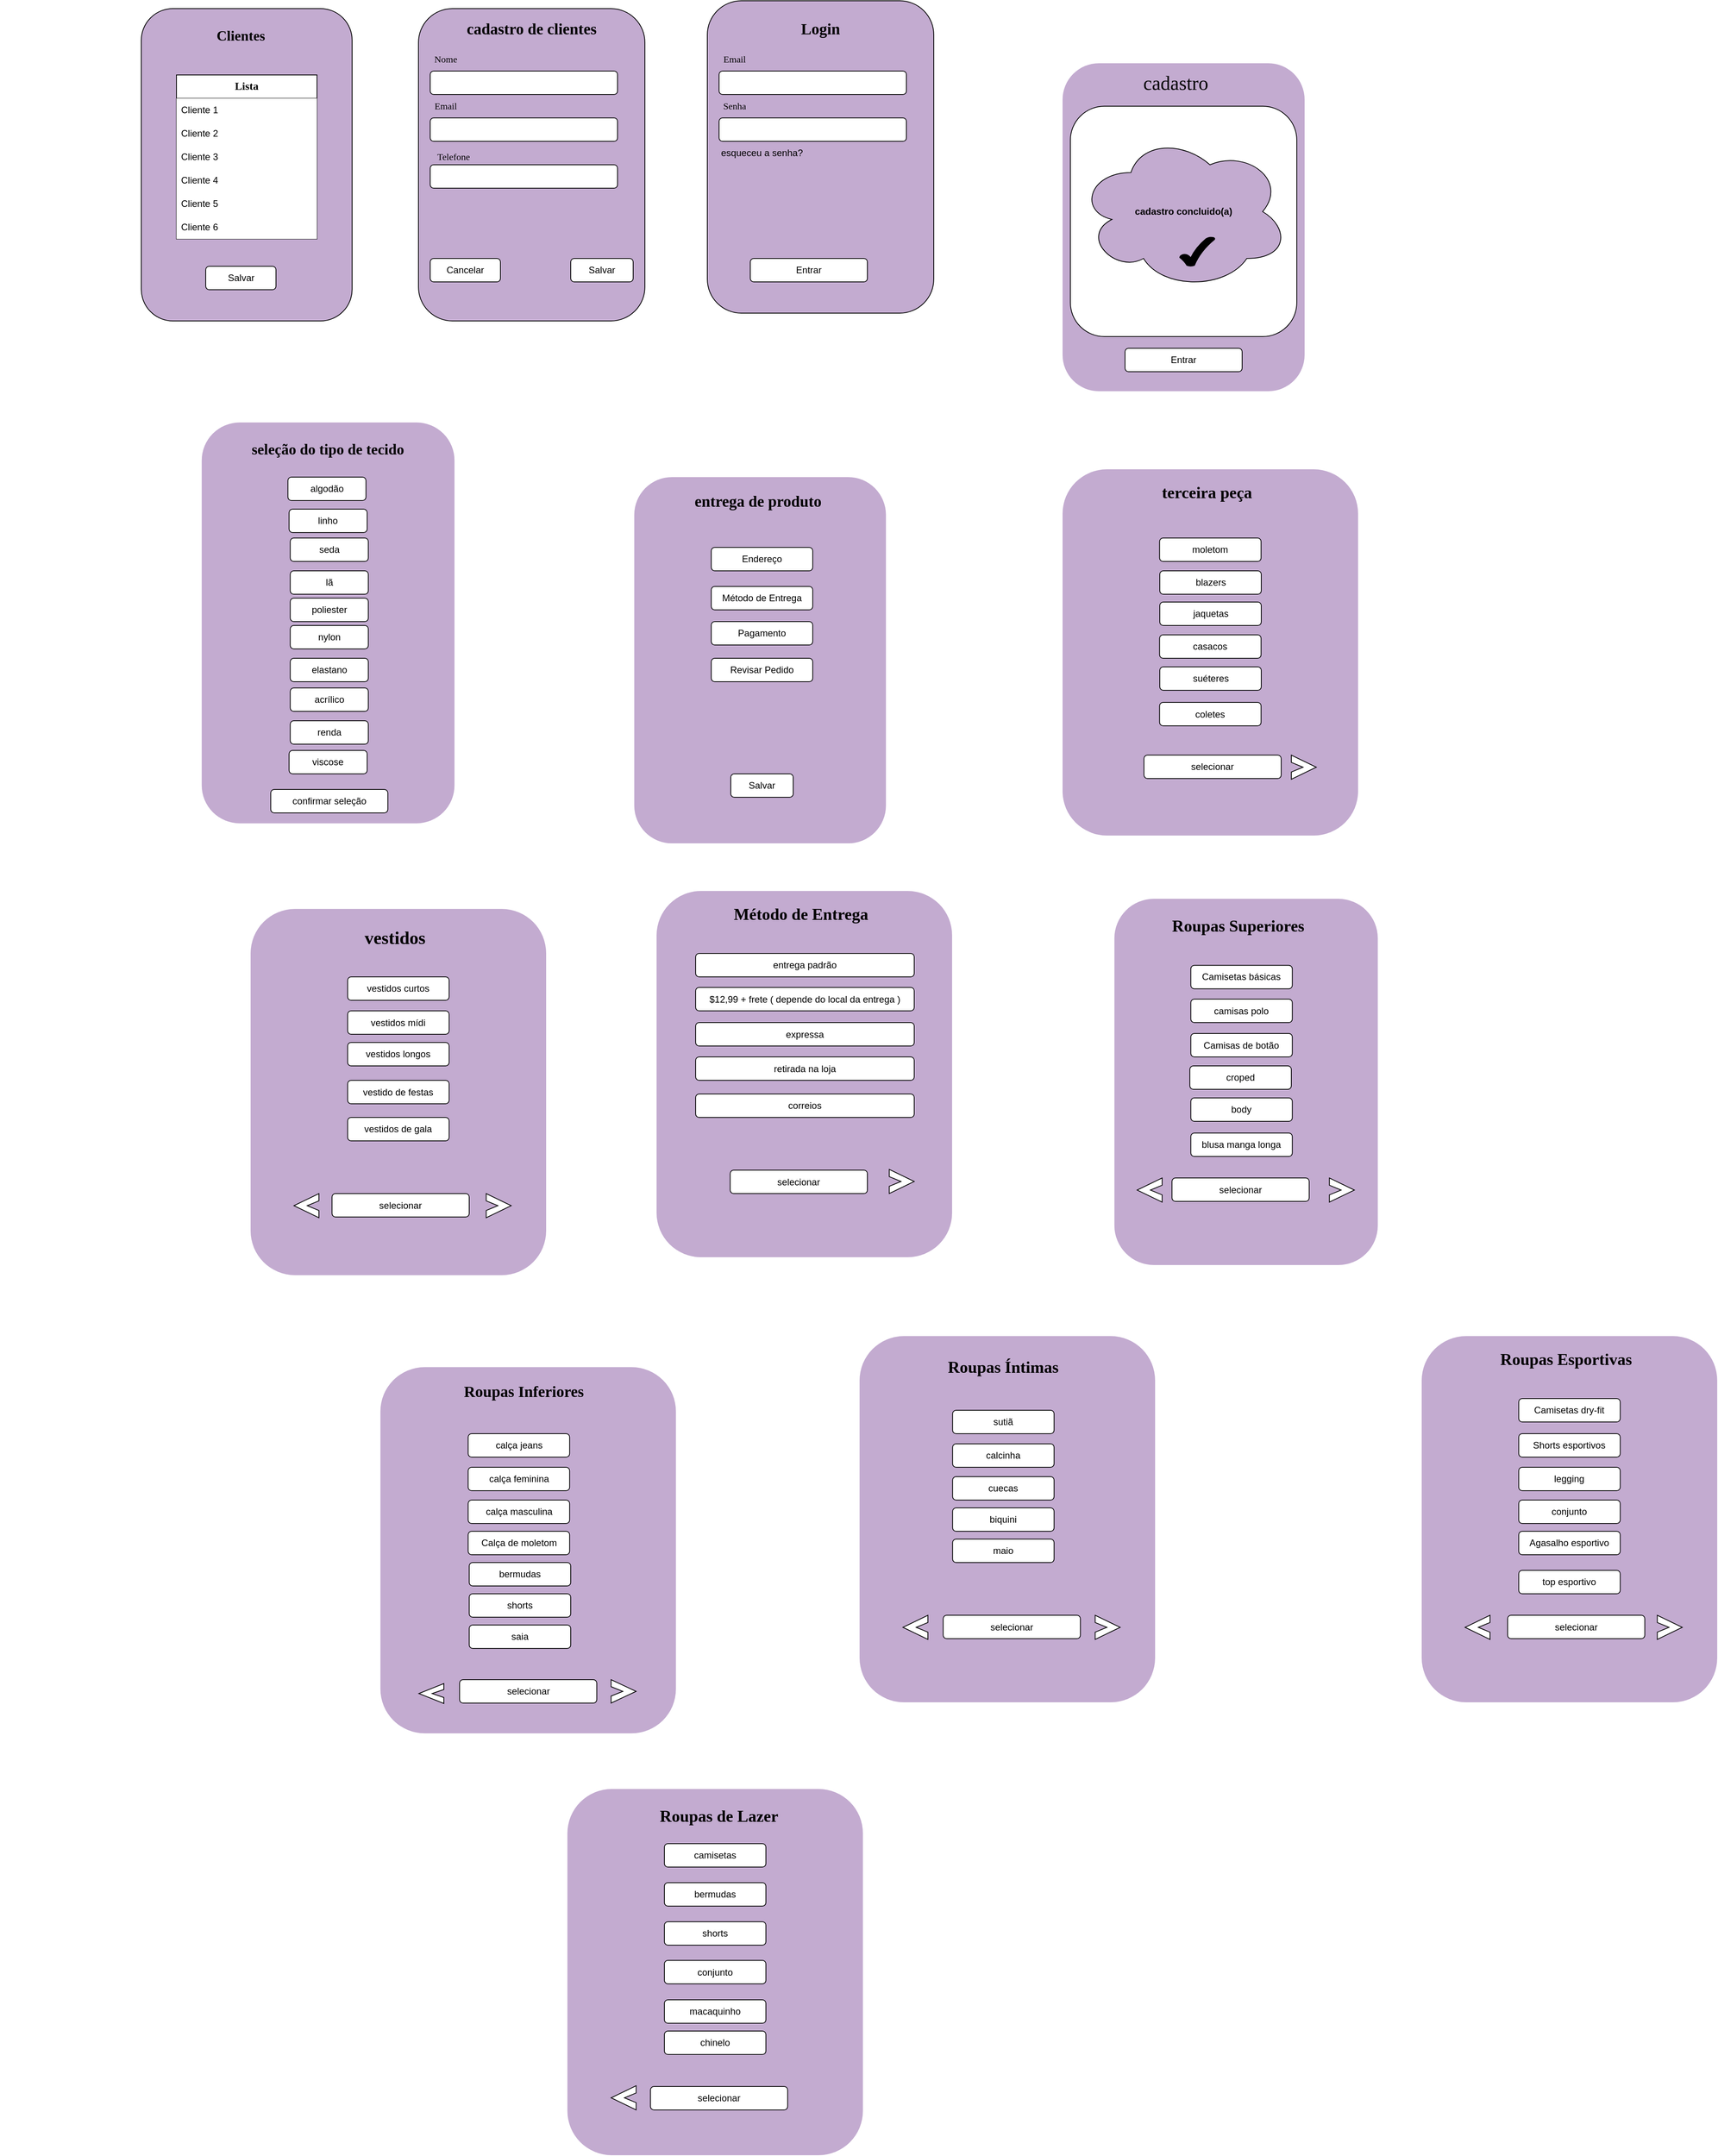 <mxfile version="24.7.6" pages="3">
  <diagram name="Página-1" id="2lEotLva6-2F8DCIG3a4">
    <mxGraphModel dx="2261" dy="772" grid="1" gridSize="10" guides="1" tooltips="1" connect="1" arrows="1" fold="1" page="1" pageScale="1" pageWidth="827" pageHeight="1169" math="0" shadow="0">
      <root>
        <mxCell id="0" />
        <mxCell id="1" parent="0" />
        <mxCell id="_UxoQGZE6eSeHuv3xSCY-1" value="" style="rounded=1;whiteSpace=wrap;html=1;fillColor=#C3ABD0;gradientColor=none;" parent="1" vertex="1">
          <mxGeometry x="-125" y="440" width="290" height="400" as="geometry" />
        </mxCell>
        <mxCell id="_UxoQGZE6eSeHuv3xSCY-2" value="" style="rounded=1;whiteSpace=wrap;html=1;" parent="1" vertex="1">
          <mxGeometry x="-110" y="520" width="240" height="30" as="geometry" />
        </mxCell>
        <mxCell id="_UxoQGZE6eSeHuv3xSCY-3" value="&lt;font face=&quot;Times New Roman&quot; size=&quot;1&quot; style=&quot;&quot;&gt;&lt;b style=&quot;font-size: 20px;&quot;&gt;cadastro de clientes&lt;/b&gt;&lt;/font&gt;" style="text;html=1;align=center;verticalAlign=middle;whiteSpace=wrap;rounded=0;fillColor=none;strokeWidth=0;" parent="1" vertex="1">
          <mxGeometry x="-90" y="450" width="220" height="30" as="geometry" />
        </mxCell>
        <mxCell id="_UxoQGZE6eSeHuv3xSCY-4" value="&lt;font face=&quot;Times New Roman&quot;&gt;Nome&lt;/font&gt;" style="text;html=1;align=center;verticalAlign=middle;whiteSpace=wrap;rounded=0;" parent="1" vertex="1">
          <mxGeometry x="-120" y="490" width="60" height="30" as="geometry" />
        </mxCell>
        <mxCell id="_UxoQGZE6eSeHuv3xSCY-5" value="" style="rounded=1;whiteSpace=wrap;html=1;" parent="1" vertex="1">
          <mxGeometry x="-110" y="580" width="240" height="30" as="geometry" />
        </mxCell>
        <mxCell id="_UxoQGZE6eSeHuv3xSCY-6" value="&lt;font face=&quot;Times New Roman&quot;&gt;Email&lt;/font&gt;" style="text;html=1;align=center;verticalAlign=middle;whiteSpace=wrap;rounded=0;" parent="1" vertex="1">
          <mxGeometry x="-120" y="550" width="60" height="30" as="geometry" />
        </mxCell>
        <mxCell id="_UxoQGZE6eSeHuv3xSCY-7" value="" style="rounded=1;whiteSpace=wrap;html=1;" parent="1" vertex="1">
          <mxGeometry x="-110" y="640" width="240" height="30" as="geometry" />
        </mxCell>
        <mxCell id="_UxoQGZE6eSeHuv3xSCY-8" value="&lt;font face=&quot;Times New Roman&quot;&gt;Telefone&lt;/font&gt;" style="text;html=1;align=center;verticalAlign=middle;whiteSpace=wrap;rounded=0;" parent="1" vertex="1">
          <mxGeometry x="-110" y="615" width="60" height="30" as="geometry" />
        </mxCell>
        <mxCell id="_UxoQGZE6eSeHuv3xSCY-10" value="Salvar" style="rounded=1;whiteSpace=wrap;html=1;" parent="1" vertex="1">
          <mxGeometry x="70" y="760" width="80" height="30" as="geometry" />
        </mxCell>
        <mxCell id="_UxoQGZE6eSeHuv3xSCY-11" value="Cancelar" style="rounded=1;whiteSpace=wrap;html=1;" parent="1" vertex="1">
          <mxGeometry x="-110" y="760" width="90" height="30" as="geometry" />
        </mxCell>
        <mxCell id="_UxoQGZE6eSeHuv3xSCY-15" value="" style="rounded=1;whiteSpace=wrap;html=1;fillColor=#C3ABD0;" parent="1" vertex="1">
          <mxGeometry x="245" y="430" width="290" height="400" as="geometry" />
        </mxCell>
        <mxCell id="_UxoQGZE6eSeHuv3xSCY-16" value="&lt;span style=&quot;font-size: 15px;&quot;&gt;&lt;b style=&quot;font-size: 20px;&quot;&gt;&lt;font face=&quot;Times New Roman&quot;&gt;Login&lt;/font&gt;&lt;/b&gt;&lt;/span&gt;" style="text;html=1;align=center;verticalAlign=middle;whiteSpace=wrap;rounded=0;" parent="1" vertex="1">
          <mxGeometry x="270" y="450" width="240" height="30" as="geometry" />
        </mxCell>
        <mxCell id="_UxoQGZE6eSeHuv3xSCY-17" value="" style="rounded=1;whiteSpace=wrap;html=1;" parent="1" vertex="1">
          <mxGeometry x="260" y="520" width="240" height="30" as="geometry" />
        </mxCell>
        <mxCell id="_UxoQGZE6eSeHuv3xSCY-18" value="&lt;font face=&quot;Times New Roman&quot;&gt;Email&lt;/font&gt;" style="text;html=1;align=center;verticalAlign=middle;whiteSpace=wrap;rounded=0;" parent="1" vertex="1">
          <mxGeometry x="250" y="490" width="60" height="30" as="geometry" />
        </mxCell>
        <mxCell id="_UxoQGZE6eSeHuv3xSCY-19" value="" style="rounded=1;whiteSpace=wrap;html=1;" parent="1" vertex="1">
          <mxGeometry x="260" y="580" width="240" height="30" as="geometry" />
        </mxCell>
        <mxCell id="_UxoQGZE6eSeHuv3xSCY-20" value="&lt;font face=&quot;Times New Roman&quot;&gt;Senha&lt;/font&gt;" style="text;html=1;align=center;verticalAlign=middle;whiteSpace=wrap;rounded=0;" parent="1" vertex="1">
          <mxGeometry x="250" y="550" width="60" height="30" as="geometry" />
        </mxCell>
        <mxCell id="_UxoQGZE6eSeHuv3xSCY-21" value="Entrar" style="rounded=1;whiteSpace=wrap;html=1;" parent="1" vertex="1">
          <mxGeometry x="300" y="760" width="150" height="30" as="geometry" />
        </mxCell>
        <mxCell id="_UxoQGZE6eSeHuv3xSCY-22" value="esqueceu a senha?" style="text;html=1;align=center;verticalAlign=middle;whiteSpace=wrap;rounded=0;" parent="1" vertex="1">
          <mxGeometry x="260" y="610" width="110" height="30" as="geometry" />
        </mxCell>
        <mxCell id="ugDWyUzmzjep1EJYBJ_S-4" value="" style="rounded=1;whiteSpace=wrap;html=1;fillColor=#C3ABD0;" parent="1" vertex="1">
          <mxGeometry x="-480" y="440" width="270" height="400" as="geometry" />
        </mxCell>
        <mxCell id="ugDWyUzmzjep1EJYBJ_S-5" value="&lt;font face=&quot;Times New Roman&quot; style=&quot;font-size: 18px;&quot;&gt;&lt;b&gt;Clientes&lt;/b&gt;&lt;/font&gt;" style="text;html=1;align=center;verticalAlign=middle;whiteSpace=wrap;rounded=0;" parent="1" vertex="1">
          <mxGeometry x="-420" y="460" width="135" height="30" as="geometry" />
        </mxCell>
        <mxCell id="ugDWyUzmzjep1EJYBJ_S-61" value="" style="shape=tableRow;horizontal=0;startSize=0;swimlaneHead=0;swimlaneBody=0;top=0;left=0;bottom=0;right=0;collapsible=0;dropTarget=0;fillColor=none;points=[[0,0.5],[1,0.5]];portConstraint=eastwest;fontSize=16;strokeColor=inherit;" parent="1" vertex="1">
          <mxGeometry x="-660" y="490" width="180" height="80" as="geometry" />
        </mxCell>
        <mxCell id="ugDWyUzmzjep1EJYBJ_S-63" value="" style="shape=partialRectangle;html=1;whiteSpace=wrap;connectable=0;fillColor=none;top=0;left=0;bottom=0;right=0;overflow=hidden;fontSize=12;strokeColor=inherit;" parent="ugDWyUzmzjep1EJYBJ_S-61" vertex="1">
          <mxGeometry x="60" width="60" height="80" as="geometry">
            <mxRectangle width="60" height="80" as="alternateBounds" />
          </mxGeometry>
        </mxCell>
        <mxCell id="ugDWyUzmzjep1EJYBJ_S-64" value="" style="shape=partialRectangle;html=1;whiteSpace=wrap;connectable=0;fillColor=none;top=0;left=0;bottom=0;right=0;overflow=hidden;fontSize=12;strokeColor=inherit;" parent="ugDWyUzmzjep1EJYBJ_S-61" vertex="1">
          <mxGeometry x="110" y="15" width="60" height="80" as="geometry">
            <mxRectangle width="60" height="80" as="alternateBounds" />
          </mxGeometry>
        </mxCell>
        <mxCell id="ugDWyUzmzjep1EJYBJ_S-65" value="&lt;font face=&quot;Times New Roman&quot; style=&quot;font-size: 14px;&quot;&gt;&lt;b&gt;Lista&lt;/b&gt;&lt;/font&gt;" style="swimlane;fontStyle=0;childLayout=stackLayout;horizontal=1;startSize=30;horizontalStack=0;resizeParent=1;resizeParentMax=0;resizeLast=0;collapsible=1;marginBottom=0;whiteSpace=wrap;html=1;" parent="1" vertex="1">
          <mxGeometry x="-435" y="525" width="180" height="210" as="geometry" />
        </mxCell>
        <mxCell id="ugDWyUzmzjep1EJYBJ_S-66" value="Cliente 1" style="text;strokeColor=none;fillColor=default;align=left;verticalAlign=middle;spacingLeft=4;spacingRight=4;overflow=hidden;points=[[0,0.5],[1,0.5]];portConstraint=eastwest;rotatable=0;whiteSpace=wrap;html=1;" parent="ugDWyUzmzjep1EJYBJ_S-65" vertex="1">
          <mxGeometry y="30" width="180" height="30" as="geometry" />
        </mxCell>
        <mxCell id="ugDWyUzmzjep1EJYBJ_S-67" value="Cliente 2" style="text;strokeColor=none;fillColor=default;align=left;verticalAlign=middle;spacingLeft=4;spacingRight=4;overflow=hidden;points=[[0,0.5],[1,0.5]];portConstraint=eastwest;rotatable=0;whiteSpace=wrap;html=1;" parent="ugDWyUzmzjep1EJYBJ_S-65" vertex="1">
          <mxGeometry y="60" width="180" height="30" as="geometry" />
        </mxCell>
        <mxCell id="ugDWyUzmzjep1EJYBJ_S-69" value="Cliente 3" style="text;strokeColor=none;fillColor=default;align=left;verticalAlign=middle;spacingLeft=4;spacingRight=4;overflow=hidden;points=[[0,0.5],[1,0.5]];portConstraint=eastwest;rotatable=0;whiteSpace=wrap;html=1;" parent="ugDWyUzmzjep1EJYBJ_S-65" vertex="1">
          <mxGeometry y="90" width="180" height="30" as="geometry" />
        </mxCell>
        <mxCell id="ugDWyUzmzjep1EJYBJ_S-71" value="Cliente 4" style="text;strokeColor=none;fillColor=default;align=left;verticalAlign=middle;spacingLeft=4;spacingRight=4;overflow=hidden;points=[[0,0.5],[1,0.5]];portConstraint=eastwest;rotatable=0;whiteSpace=wrap;html=1;" parent="ugDWyUzmzjep1EJYBJ_S-65" vertex="1">
          <mxGeometry y="120" width="180" height="30" as="geometry" />
        </mxCell>
        <mxCell id="ugDWyUzmzjep1EJYBJ_S-72" value="Cliente 5" style="text;strokeColor=none;fillColor=default;align=left;verticalAlign=middle;spacingLeft=4;spacingRight=4;overflow=hidden;points=[[0,0.5],[1,0.5]];portConstraint=eastwest;rotatable=0;whiteSpace=wrap;html=1;" parent="ugDWyUzmzjep1EJYBJ_S-65" vertex="1">
          <mxGeometry y="150" width="180" height="30" as="geometry" />
        </mxCell>
        <mxCell id="ugDWyUzmzjep1EJYBJ_S-73" value="Cliente 6" style="text;strokeColor=none;fillColor=default;align=left;verticalAlign=middle;spacingLeft=4;spacingRight=4;overflow=hidden;points=[[0,0.5],[1,0.5]];portConstraint=eastwest;rotatable=0;whiteSpace=wrap;html=1;" parent="ugDWyUzmzjep1EJYBJ_S-65" vertex="1">
          <mxGeometry y="180" width="180" height="30" as="geometry" />
        </mxCell>
        <mxCell id="ugDWyUzmzjep1EJYBJ_S-75" value="Salvar" style="rounded=1;whiteSpace=wrap;html=1;" parent="1" vertex="1">
          <mxGeometry x="-397.5" y="770" width="90" height="30" as="geometry" />
        </mxCell>
        <mxCell id="-t6I1aWZfqeulJRjrkQ4-1" value="" style="rounded=1;whiteSpace=wrap;html=1;rotation=90;fillColor=#C3ABD0;strokeWidth=5;strokeColor=none;" parent="1" vertex="1">
          <mxGeometry x="645" y="565" width="420" height="310" as="geometry" />
        </mxCell>
        <mxCell id="-t6I1aWZfqeulJRjrkQ4-4" value="" style="rounded=1;whiteSpace=wrap;html=1;" parent="1" vertex="1">
          <mxGeometry x="710" y="565" width="290" height="295" as="geometry" />
        </mxCell>
        <mxCell id="-t6I1aWZfqeulJRjrkQ4-8" value="&lt;b&gt;cadastro concluido(a)&lt;/b&gt;" style="ellipse;shape=cloud;whiteSpace=wrap;html=1;fillColor=#C3ABD0;" parent="1" vertex="1">
          <mxGeometry x="720" y="600" width="270" height="200" as="geometry" />
        </mxCell>
        <mxCell id="-t6I1aWZfqeulJRjrkQ4-10" value="" style="verticalLabelPosition=bottom;verticalAlign=top;html=1;shape=mxgraph.basic.tick;fillColor=#000000;" parent="1" vertex="1">
          <mxGeometry x="850" y="732.5" width="45" height="37.5" as="geometry" />
        </mxCell>
        <mxCell id="-t6I1aWZfqeulJRjrkQ4-11" value="&lt;font style=&quot;font-size: 25px;&quot; face=&quot;Times New Roman&quot;&gt;cadastro&lt;/font&gt;" style="text;html=1;align=center;verticalAlign=middle;whiteSpace=wrap;rounded=0;" parent="1" vertex="1">
          <mxGeometry x="760" y="520" width="170" height="30" as="geometry" />
        </mxCell>
        <mxCell id="-t6I1aWZfqeulJRjrkQ4-13" value="Entrar" style="rounded=1;whiteSpace=wrap;html=1;" parent="1" vertex="1">
          <mxGeometry x="780" y="875" width="150" height="30" as="geometry" />
        </mxCell>
        <mxCell id="Xg9ieeZsACs2xxLz5E4M-1" value="" style="rounded=1;whiteSpace=wrap;html=1;rotation=90;fillColor=#C3ABD0;strokeWidth=4;strokeColor=none;" vertex="1" parent="1">
          <mxGeometry x="-497.42" y="1064.81" width="513.36" height="323.75" as="geometry" />
        </mxCell>
        <mxCell id="Xg9ieeZsACs2xxLz5E4M-17" value="&lt;font size=&quot;1&quot; face=&quot;Times New Roman&quot;&gt;&lt;b style=&quot;font-size: 19px;&quot;&gt;seleção do tipo de tecido&lt;/b&gt;&lt;/font&gt;" style="text;html=1;align=center;verticalAlign=middle;whiteSpace=wrap;rounded=0;" vertex="1" parent="1">
          <mxGeometry x="-350.74" y="990" width="220" height="30" as="geometry" />
        </mxCell>
        <mxCell id="Xg9ieeZsACs2xxLz5E4M-19" value="algodão" style="rounded=1;whiteSpace=wrap;html=1;" vertex="1" parent="1">
          <mxGeometry x="-292.24" y="1040" width="100" height="30" as="geometry" />
        </mxCell>
        <mxCell id="Xg9ieeZsACs2xxLz5E4M-20" value="linho" style="rounded=1;whiteSpace=wrap;html=1;" vertex="1" parent="1">
          <mxGeometry x="-290.74" y="1081" width="100" height="30" as="geometry" />
        </mxCell>
        <mxCell id="Xg9ieeZsACs2xxLz5E4M-21" value="seda" style="rounded=1;whiteSpace=wrap;html=1;" vertex="1" parent="1">
          <mxGeometry x="-289.24" y="1118" width="100" height="30" as="geometry" />
        </mxCell>
        <mxCell id="Xg9ieeZsACs2xxLz5E4M-22" value="lã" style="rounded=1;whiteSpace=wrap;html=1;" vertex="1" parent="1">
          <mxGeometry x="-289.24" y="1160" width="100" height="30" as="geometry" />
        </mxCell>
        <mxCell id="Xg9ieeZsACs2xxLz5E4M-23" value="poliester" style="rounded=1;whiteSpace=wrap;html=1;" vertex="1" parent="1">
          <mxGeometry x="-289.24" y="1195" width="100" height="30" as="geometry" />
        </mxCell>
        <mxCell id="Xg9ieeZsACs2xxLz5E4M-24" value="nylon" style="rounded=1;whiteSpace=wrap;html=1;" vertex="1" parent="1">
          <mxGeometry x="-289.24" y="1230" width="100" height="30" as="geometry" />
        </mxCell>
        <mxCell id="Xg9ieeZsACs2xxLz5E4M-25" value="elastano" style="rounded=1;whiteSpace=wrap;html=1;" vertex="1" parent="1">
          <mxGeometry x="-289.24" y="1272" width="100" height="30" as="geometry" />
        </mxCell>
        <mxCell id="Xg9ieeZsACs2xxLz5E4M-26" value="acrílico" style="rounded=1;whiteSpace=wrap;html=1;" vertex="1" parent="1">
          <mxGeometry x="-289.24" y="1310" width="100" height="30" as="geometry" />
        </mxCell>
        <mxCell id="Xg9ieeZsACs2xxLz5E4M-27" value="renda" style="rounded=1;whiteSpace=wrap;html=1;" vertex="1" parent="1">
          <mxGeometry x="-289.24" y="1352" width="100" height="30" as="geometry" />
        </mxCell>
        <mxCell id="Xg9ieeZsACs2xxLz5E4M-28" value="viscose" style="rounded=1;whiteSpace=wrap;html=1;" vertex="1" parent="1">
          <mxGeometry x="-290.74" y="1390" width="100" height="30" as="geometry" />
        </mxCell>
        <mxCell id="Xg9ieeZsACs2xxLz5E4M-30" value="confirmar seleção" style="rounded=1;whiteSpace=wrap;html=1;" vertex="1" parent="1">
          <mxGeometry x="-314.24" y="1440" width="150" height="30" as="geometry" />
        </mxCell>
        <mxCell id="Xg9ieeZsACs2xxLz5E4M-31" value="" style="rounded=1;whiteSpace=wrap;html=1;rotation=90;fillColor=#C3ABD0;strokeWidth=4;strokeColor=none;" vertex="1" parent="1">
          <mxGeometry x="78.07" y="1113.32" width="469" height="322.37" as="geometry" />
        </mxCell>
        <mxCell id="Xg9ieeZsACs2xxLz5E4M-40" value="&lt;font size=&quot;1&quot; face=&quot;Times New Roman&quot;&gt;&lt;b style=&quot;font-size: 20px;&quot;&gt;entrega de produto&lt;/b&gt;&lt;/font&gt;" style="text;html=1;align=center;verticalAlign=middle;whiteSpace=wrap;rounded=0;" vertex="1" parent="1">
          <mxGeometry x="180" y="1055" width="260" height="30" as="geometry" />
        </mxCell>
        <mxCell id="Xg9ieeZsACs2xxLz5E4M-41" value="Endereço" style="rounded=1;whiteSpace=wrap;html=1;" vertex="1" parent="1">
          <mxGeometry x="250" y="1130" width="130" height="30" as="geometry" />
        </mxCell>
        <mxCell id="Xg9ieeZsACs2xxLz5E4M-42" value="Método de Entrega" style="rounded=1;whiteSpace=wrap;html=1;" vertex="1" parent="1">
          <mxGeometry x="250" y="1180" width="130" height="30" as="geometry" />
        </mxCell>
        <mxCell id="Xg9ieeZsACs2xxLz5E4M-43" value="Pagamento" style="rounded=1;whiteSpace=wrap;html=1;" vertex="1" parent="1">
          <mxGeometry x="250" y="1225" width="130" height="30" as="geometry" />
        </mxCell>
        <mxCell id="Xg9ieeZsACs2xxLz5E4M-44" value="Revisar Pedido" style="rounded=1;whiteSpace=wrap;html=1;" vertex="1" parent="1">
          <mxGeometry x="250" y="1272" width="130" height="30" as="geometry" />
        </mxCell>
        <mxCell id="Xg9ieeZsACs2xxLz5E4M-45" value="Salvar" style="rounded=1;whiteSpace=wrap;html=1;" vertex="1" parent="1">
          <mxGeometry x="275" y="1420" width="80" height="30" as="geometry" />
        </mxCell>
        <mxCell id="Xg9ieeZsACs2xxLz5E4M-46" value="" style="rounded=1;whiteSpace=wrap;html=1;rotation=90;fillColor=#C3ABD0;strokeWidth=4;strokeColor=none;" vertex="1" parent="1">
          <mxGeometry x="654.75" y="1075.25" width="469" height="378.5" as="geometry" />
        </mxCell>
        <mxCell id="Xg9ieeZsACs2xxLz5E4M-57" value="" style="html=1;shadow=0;dashed=0;align=center;verticalAlign=middle;shape=mxgraph.arrows2.arrow;dy=0.6;dx=40;notch=15;" vertex="1" parent="1">
          <mxGeometry x="993" y="1396" width="32" height="31" as="geometry" />
        </mxCell>
        <mxCell id="Xg9ieeZsACs2xxLz5E4M-58" value="&lt;font size=&quot;1&quot; style=&quot;&quot; face=&quot;Times New Roman&quot;&gt;&lt;b style=&quot;font-size: 21px;&quot;&gt;terceira peça&lt;/b&gt;&lt;/font&gt;" style="text;html=1;align=center;verticalAlign=middle;whiteSpace=wrap;rounded=0;" vertex="1" parent="1">
          <mxGeometry x="780" y="1045" width="210" height="30" as="geometry" />
        </mxCell>
        <mxCell id="Xg9ieeZsACs2xxLz5E4M-59" value="moletom" style="rounded=1;whiteSpace=wrap;html=1;" vertex="1" parent="1">
          <mxGeometry x="824.25" y="1118" width="130" height="30" as="geometry" />
        </mxCell>
        <mxCell id="Xg9ieeZsACs2xxLz5E4M-60" value="blazers" style="rounded=1;whiteSpace=wrap;html=1;" vertex="1" parent="1">
          <mxGeometry x="824.5" y="1160" width="130" height="30" as="geometry" />
        </mxCell>
        <mxCell id="Xg9ieeZsACs2xxLz5E4M-61" value="jaquetas" style="rounded=1;whiteSpace=wrap;html=1;" vertex="1" parent="1">
          <mxGeometry x="824.5" y="1200" width="130" height="30" as="geometry" />
        </mxCell>
        <mxCell id="Xg9ieeZsACs2xxLz5E4M-62" value="casacos" style="rounded=1;whiteSpace=wrap;html=1;" vertex="1" parent="1">
          <mxGeometry x="824.25" y="1242" width="130" height="30" as="geometry" />
        </mxCell>
        <mxCell id="Xg9ieeZsACs2xxLz5E4M-63" value="suéteres" style="rounded=1;whiteSpace=wrap;html=1;" vertex="1" parent="1">
          <mxGeometry x="824.5" y="1283" width="130" height="30" as="geometry" />
        </mxCell>
        <mxCell id="Xg9ieeZsACs2xxLz5E4M-65" value="coletes" style="rounded=1;whiteSpace=wrap;html=1;" vertex="1" parent="1">
          <mxGeometry x="824.25" y="1328.5" width="130" height="30" as="geometry" />
        </mxCell>
        <mxCell id="Xg9ieeZsACs2xxLz5E4M-66" value="selecionar" style="rounded=1;whiteSpace=wrap;html=1;" vertex="1" parent="1">
          <mxGeometry x="804.25" y="1396" width="175.75" height="30" as="geometry" />
        </mxCell>
        <mxCell id="Xg9ieeZsACs2xxLz5E4M-67" value="" style="rounded=1;whiteSpace=wrap;html=1;rotation=90;fillColor=#C3ABD0;strokeWidth=4;strokeColor=none;" vertex="1" parent="1">
          <mxGeometry x="-385.25" y="1638.25" width="469" height="378.5" as="geometry" />
        </mxCell>
        <mxCell id="Xg9ieeZsACs2xxLz5E4M-77" value="" style="html=1;shadow=0;dashed=0;align=center;verticalAlign=middle;shape=mxgraph.arrows2.arrow;dy=0.6;dx=40;notch=15;" vertex="1" parent="1">
          <mxGeometry x="-38.25" y="1957.5" width="32" height="31" as="geometry" />
        </mxCell>
        <mxCell id="Xg9ieeZsACs2xxLz5E4M-78" value="" style="html=1;shadow=0;dashed=0;align=center;verticalAlign=middle;shape=mxgraph.arrows2.arrow;dy=0.6;dx=40;notch=15;rotation=-180;" vertex="1" parent="1">
          <mxGeometry x="-284.5" y="1957.5" width="32" height="31" as="geometry" />
        </mxCell>
        <mxCell id="Xg9ieeZsACs2xxLz5E4M-79" value="&lt;b&gt;&lt;font style=&quot;font-size: 23px;&quot; face=&quot;Times New Roman&quot;&gt;vestidos&lt;/font&gt;&lt;/b&gt;" style="text;html=1;align=center;verticalAlign=middle;whiteSpace=wrap;rounded=0;" vertex="1" parent="1">
          <mxGeometry x="-185" y="1615.25" width="60" height="30" as="geometry" />
        </mxCell>
        <mxCell id="Xg9ieeZsACs2xxLz5E4M-80" value="vestidos curtos" style="rounded=1;whiteSpace=wrap;html=1;" vertex="1" parent="1">
          <mxGeometry x="-215.75" y="1680" width="130" height="30" as="geometry" />
        </mxCell>
        <mxCell id="Xg9ieeZsACs2xxLz5E4M-81" value="vestidos mídi" style="rounded=1;whiteSpace=wrap;html=1;" vertex="1" parent="1">
          <mxGeometry x="-215.75" y="1723.5" width="130" height="30" as="geometry" />
        </mxCell>
        <mxCell id="Xg9ieeZsACs2xxLz5E4M-82" value="vestidos longos" style="rounded=1;whiteSpace=wrap;html=1;" vertex="1" parent="1">
          <mxGeometry x="-215.75" y="1764" width="130" height="30" as="geometry" />
        </mxCell>
        <mxCell id="Xg9ieeZsACs2xxLz5E4M-84" value="vestido de festas" style="rounded=1;whiteSpace=wrap;html=1;" vertex="1" parent="1">
          <mxGeometry x="-215.75" y="1812.5" width="130" height="30" as="geometry" />
        </mxCell>
        <mxCell id="Xg9ieeZsACs2xxLz5E4M-85" value="vestidos de gala" style="rounded=1;whiteSpace=wrap;html=1;" vertex="1" parent="1">
          <mxGeometry x="-215.75" y="1860" width="130" height="30" as="geometry" />
        </mxCell>
        <mxCell id="Xg9ieeZsACs2xxLz5E4M-86" value="selecionar" style="rounded=1;whiteSpace=wrap;html=1;" vertex="1" parent="1">
          <mxGeometry x="-235.75" y="1957.5" width="175.75" height="30" as="geometry" />
        </mxCell>
        <mxCell id="Xg9ieeZsACs2xxLz5E4M-87" value="" style="rounded=1;whiteSpace=wrap;html=1;rotation=90;fillColor=#C3ABD0;strokeWidth=4;strokeColor=none;" vertex="1" parent="1">
          <mxGeometry x="134.75" y="1615.25" width="469" height="378.5" as="geometry" />
        </mxCell>
        <mxCell id="Xg9ieeZsACs2xxLz5E4M-101" value="&lt;font size=&quot;1&quot; face=&quot;Times New Roman&quot;&gt;&lt;b style=&quot;font-size: 21px;&quot;&gt;Método de Entrega&lt;/b&gt;&lt;/font&gt;" style="text;html=1;align=center;verticalAlign=middle;whiteSpace=wrap;rounded=0;" vertex="1" parent="1">
          <mxGeometry x="250" y="1585" width="230" height="30" as="geometry" />
        </mxCell>
        <mxCell id="Xg9ieeZsACs2xxLz5E4M-102" value="entrega padrão" style="rounded=1;whiteSpace=wrap;html=1;" vertex="1" parent="1">
          <mxGeometry x="230" y="1650" width="280" height="30" as="geometry" />
        </mxCell>
        <mxCell id="Xg9ieeZsACs2xxLz5E4M-103" value="$12,99 + frete ( depende do local da entrega )" style="rounded=1;whiteSpace=wrap;html=1;" vertex="1" parent="1">
          <mxGeometry x="230" y="1693.5" width="280" height="30" as="geometry" />
        </mxCell>
        <mxCell id="Xg9ieeZsACs2xxLz5E4M-104" value="expressa" style="rounded=1;whiteSpace=wrap;html=1;" vertex="1" parent="1">
          <mxGeometry x="230" y="1738.5" width="280" height="30" as="geometry" />
        </mxCell>
        <mxCell id="Xg9ieeZsACs2xxLz5E4M-105" value="retirada na loja" style="rounded=1;whiteSpace=wrap;html=1;" vertex="1" parent="1">
          <mxGeometry x="230" y="1782.5" width="280" height="30" as="geometry" />
        </mxCell>
        <mxCell id="Xg9ieeZsACs2xxLz5E4M-106" value="correios" style="rounded=1;whiteSpace=wrap;html=1;" vertex="1" parent="1">
          <mxGeometry x="230" y="1830" width="280" height="30" as="geometry" />
        </mxCell>
        <mxCell id="Xg9ieeZsACs2xxLz5E4M-108" value="selecionar" style="rounded=1;whiteSpace=wrap;html=1;" vertex="1" parent="1">
          <mxGeometry x="274.25" y="1927.5" width="175.75" height="30" as="geometry" />
        </mxCell>
        <mxCell id="Xg9ieeZsACs2xxLz5E4M-110" value="" style="html=1;shadow=0;dashed=0;align=center;verticalAlign=middle;shape=mxgraph.arrows2.arrow;dy=0.6;dx=40;notch=15;" vertex="1" parent="1">
          <mxGeometry x="478" y="1926.5" width="32" height="31" as="geometry" />
        </mxCell>
        <mxCell id="Xg9ieeZsACs2xxLz5E4M-113" value="" style="rounded=1;whiteSpace=wrap;html=1;rotation=90;fillColor=#C3ABD0;strokeWidth=4;strokeColor=none;" vertex="1" parent="1">
          <mxGeometry x="700.57" y="1645.82" width="469" height="337.37" as="geometry" />
        </mxCell>
        <mxCell id="Xg9ieeZsACs2xxLz5E4M-123" value="" style="html=1;shadow=0;dashed=0;align=center;verticalAlign=middle;shape=mxgraph.arrows2.arrow;dy=0.6;dx=40;notch=15;" vertex="1" parent="1">
          <mxGeometry x="1041.75" y="1937.5" width="32" height="31" as="geometry" />
        </mxCell>
        <mxCell id="Xg9ieeZsACs2xxLz5E4M-124" value="" style="html=1;shadow=0;dashed=0;align=center;verticalAlign=middle;shape=mxgraph.arrows2.arrow;dy=0.6;dx=40;notch=15;rotation=-180;" vertex="1" parent="1">
          <mxGeometry x="795.5" y="1937.5" width="32" height="31" as="geometry" />
        </mxCell>
        <mxCell id="Xg9ieeZsACs2xxLz5E4M-126" value="&lt;font size=&quot;1&quot; face=&quot;Times New Roman&quot;&gt;&lt;b style=&quot;font-size: 21px;&quot;&gt;Roupas Superiores&lt;/b&gt;&lt;/font&gt;" style="text;html=1;align=center;verticalAlign=middle;whiteSpace=wrap;rounded=0;" vertex="1" parent="1">
          <mxGeometry x="830" y="1600" width="190" height="30" as="geometry" />
        </mxCell>
        <mxCell id="Xg9ieeZsACs2xxLz5E4M-127" value="Camisetas básicas" style="rounded=1;whiteSpace=wrap;html=1;" vertex="1" parent="1">
          <mxGeometry x="864.25" y="1665.25" width="130" height="30" as="geometry" />
        </mxCell>
        <mxCell id="Xg9ieeZsACs2xxLz5E4M-128" value="camisas polo" style="rounded=1;whiteSpace=wrap;html=1;" vertex="1" parent="1">
          <mxGeometry x="864.25" y="1708.5" width="130" height="30" as="geometry" />
        </mxCell>
        <mxCell id="Xg9ieeZsACs2xxLz5E4M-129" value="Camisas de botão" style="rounded=1;whiteSpace=wrap;html=1;" vertex="1" parent="1">
          <mxGeometry x="864.25" y="1752.5" width="130" height="30" as="geometry" />
        </mxCell>
        <mxCell id="Xg9ieeZsACs2xxLz5E4M-132" value="croped" style="rounded=1;whiteSpace=wrap;html=1;" vertex="1" parent="1">
          <mxGeometry x="863" y="1794" width="130" height="30" as="geometry" />
        </mxCell>
        <mxCell id="Xg9ieeZsACs2xxLz5E4M-134" value="body" style="rounded=1;whiteSpace=wrap;html=1;" vertex="1" parent="1">
          <mxGeometry x="864.25" y="1835" width="130" height="30" as="geometry" />
        </mxCell>
        <mxCell id="Xg9ieeZsACs2xxLz5E4M-135" value="selecionar" style="rounded=1;whiteSpace=wrap;html=1;" vertex="1" parent="1">
          <mxGeometry x="840.13" y="1937.5" width="175.75" height="30" as="geometry" />
        </mxCell>
        <mxCell id="Xg9ieeZsACs2xxLz5E4M-136" value="blusa manga longa" style="rounded=1;whiteSpace=wrap;html=1;" vertex="1" parent="1">
          <mxGeometry x="864.25" y="1880" width="130" height="30" as="geometry" />
        </mxCell>
        <mxCell id="Xg9ieeZsACs2xxLz5E4M-137" value="" style="rounded=1;whiteSpace=wrap;html=1;rotation=90;fillColor=#C3ABD0;strokeWidth=4;strokeColor=none;" vertex="1" parent="1">
          <mxGeometry x="-219" y="2225" width="469" height="378.5" as="geometry" />
        </mxCell>
        <mxCell id="Xg9ieeZsACs2xxLz5E4M-146" value="" style="html=1;shadow=0;dashed=0;align=center;verticalAlign=middle;shape=mxgraph.arrows2.arrow;dy=0.6;dx=40;notch=15;" vertex="1" parent="1">
          <mxGeometry x="121.75" y="2580" width="32" height="30" as="geometry" />
        </mxCell>
        <mxCell id="Xg9ieeZsACs2xxLz5E4M-147" value="" style="html=1;shadow=0;dashed=0;align=center;verticalAlign=middle;shape=mxgraph.arrows2.arrow;dy=0.6;dx=40;notch=15;rotation=-180;" vertex="1" parent="1">
          <mxGeometry x="-124.5" y="2585" width="32" height="25.5" as="geometry" />
        </mxCell>
        <mxCell id="Xg9ieeZsACs2xxLz5E4M-148" value="&lt;font size=&quot;1&quot; face=&quot;Times New Roman&quot;&gt;&lt;b style=&quot;font-size: 20px;&quot;&gt;Roupas Inferiores&lt;/b&gt;&lt;/font&gt;" style="text;html=1;align=center;verticalAlign=middle;whiteSpace=wrap;rounded=0;" vertex="1" parent="1">
          <mxGeometry x="-100" y="2195" width="220" height="30" as="geometry" />
        </mxCell>
        <mxCell id="Xg9ieeZsACs2xxLz5E4M-149" value="calça jeans" style="rounded=1;whiteSpace=wrap;html=1;" vertex="1" parent="1">
          <mxGeometry x="-61.37" y="2265" width="130" height="30" as="geometry" />
        </mxCell>
        <mxCell id="Xg9ieeZsACs2xxLz5E4M-151" value="calça feminina" style="rounded=1;whiteSpace=wrap;html=1;" vertex="1" parent="1">
          <mxGeometry x="-61.38" y="2308" width="130" height="30" as="geometry" />
        </mxCell>
        <mxCell id="Xg9ieeZsACs2xxLz5E4M-152" value="calça masculina" style="rounded=1;whiteSpace=wrap;html=1;" vertex="1" parent="1">
          <mxGeometry x="-61.38" y="2350" width="130" height="30" as="geometry" />
        </mxCell>
        <mxCell id="Xg9ieeZsACs2xxLz5E4M-153" value="Calça de moletom" style="rounded=1;whiteSpace=wrap;html=1;" vertex="1" parent="1">
          <mxGeometry x="-61.38" y="2390" width="130" height="30" as="geometry" />
        </mxCell>
        <mxCell id="Xg9ieeZsACs2xxLz5E4M-154" value="bermudas" style="rounded=1;whiteSpace=wrap;html=1;" vertex="1" parent="1">
          <mxGeometry x="-60" y="2430" width="130" height="30" as="geometry" />
        </mxCell>
        <mxCell id="Xg9ieeZsACs2xxLz5E4M-155" value="shorts" style="rounded=1;whiteSpace=wrap;html=1;" vertex="1" parent="1">
          <mxGeometry x="-60" y="2470" width="130" height="30" as="geometry" />
        </mxCell>
        <mxCell id="Xg9ieeZsACs2xxLz5E4M-158" value="saia" style="rounded=1;whiteSpace=wrap;html=1;" vertex="1" parent="1">
          <mxGeometry x="-60" y="2510" width="130" height="30" as="geometry" />
        </mxCell>
        <mxCell id="Xg9ieeZsACs2xxLz5E4M-159" value="selecionar" style="rounded=1;whiteSpace=wrap;html=1;" vertex="1" parent="1">
          <mxGeometry x="-72.37" y="2580" width="175.75" height="30" as="geometry" />
        </mxCell>
        <mxCell id="Xg9ieeZsACs2xxLz5E4M-160" value="" style="rounded=1;whiteSpace=wrap;html=1;rotation=90;fillColor=#C3ABD0;strokeWidth=4;strokeColor=none;" vertex="1" parent="1">
          <mxGeometry x="394.75" y="2185.25" width="469" height="378.5" as="geometry" />
        </mxCell>
        <mxCell id="Xg9ieeZsACs2xxLz5E4M-167" value="" style="html=1;shadow=0;dashed=0;align=center;verticalAlign=middle;shape=mxgraph.arrows2.arrow;dy=0.6;dx=40;notch=15;" vertex="1" parent="1">
          <mxGeometry x="741.75" y="2497.5" width="32" height="31" as="geometry" />
        </mxCell>
        <mxCell id="Xg9ieeZsACs2xxLz5E4M-168" value="" style="html=1;shadow=0;dashed=0;align=center;verticalAlign=middle;shape=mxgraph.arrows2.arrow;dy=0.6;dx=40;notch=15;rotation=-180;" vertex="1" parent="1">
          <mxGeometry x="495.5" y="2497.5" width="32" height="31" as="geometry" />
        </mxCell>
        <mxCell id="Xg9ieeZsACs2xxLz5E4M-169" value="&lt;b&gt;&lt;font style=&quot;font-size: 21px;&quot; face=&quot;Times New Roman&quot;&gt;Roupas Íntimas&lt;/font&gt;&lt;/b&gt;" style="text;html=1;align=center;verticalAlign=middle;whiteSpace=wrap;rounded=0;" vertex="1" parent="1">
          <mxGeometry x="500" y="2165" width="248.26" height="30" as="geometry" />
        </mxCell>
        <mxCell id="Xg9ieeZsACs2xxLz5E4M-170" value="sutiã" style="rounded=1;whiteSpace=wrap;html=1;" vertex="1" parent="1">
          <mxGeometry x="559.13" y="2235" width="130" height="30" as="geometry" />
        </mxCell>
        <mxCell id="Xg9ieeZsACs2xxLz5E4M-171" value="cuecas" style="rounded=1;whiteSpace=wrap;html=1;" vertex="1" parent="1">
          <mxGeometry x="559.13" y="2320" width="130" height="30" as="geometry" />
        </mxCell>
        <mxCell id="Xg9ieeZsACs2xxLz5E4M-172" value="calcinha" style="rounded=1;whiteSpace=wrap;html=1;" vertex="1" parent="1">
          <mxGeometry x="559.13" y="2278" width="130" height="30" as="geometry" />
        </mxCell>
        <mxCell id="Xg9ieeZsACs2xxLz5E4M-173" value="biquini" style="rounded=1;whiteSpace=wrap;html=1;" vertex="1" parent="1">
          <mxGeometry x="559.13" y="2360" width="130" height="30" as="geometry" />
        </mxCell>
        <mxCell id="Xg9ieeZsACs2xxLz5E4M-174" value="maio" style="rounded=1;whiteSpace=wrap;html=1;" vertex="1" parent="1">
          <mxGeometry x="559.13" y="2400" width="130" height="30" as="geometry" />
        </mxCell>
        <mxCell id="Xg9ieeZsACs2xxLz5E4M-175" value="selecionar" style="rounded=1;whiteSpace=wrap;html=1;" vertex="1" parent="1">
          <mxGeometry x="547.07" y="2497.5" width="175.75" height="30" as="geometry" />
        </mxCell>
        <mxCell id="Xg9ieeZsACs2xxLz5E4M-185" value="" style="rounded=1;whiteSpace=wrap;html=1;rotation=90;fillColor=#C3ABD0;strokeWidth=4;strokeColor=none;" vertex="1" parent="1">
          <mxGeometry x="1114.75" y="2185.25" width="469" height="378.5" as="geometry" />
        </mxCell>
        <mxCell id="Xg9ieeZsACs2xxLz5E4M-193" value="" style="html=1;shadow=0;dashed=0;align=center;verticalAlign=middle;shape=mxgraph.arrows2.arrow;dy=0.6;dx=40;notch=15;" vertex="1" parent="1">
          <mxGeometry x="1461.75" y="2497.5" width="32" height="31" as="geometry" />
        </mxCell>
        <mxCell id="Xg9ieeZsACs2xxLz5E4M-194" value="" style="html=1;shadow=0;dashed=0;align=center;verticalAlign=middle;shape=mxgraph.arrows2.arrow;dy=0.6;dx=40;notch=15;rotation=-180;" vertex="1" parent="1">
          <mxGeometry x="1215.5" y="2497.5" width="32" height="31" as="geometry" />
        </mxCell>
        <mxCell id="Xg9ieeZsACs2xxLz5E4M-195" value="&lt;font size=&quot;1&quot; face=&quot;Times New Roman&quot;&gt;&lt;b style=&quot;font-size: 21px;&quot;&gt;Roupas Esportivas&lt;/b&gt;&lt;/font&gt;" style="text;html=1;align=center;verticalAlign=middle;whiteSpace=wrap;rounded=0;" vertex="1" parent="1">
          <mxGeometry x="1220" y="2155" width="250" height="30" as="geometry" />
        </mxCell>
        <mxCell id="Xg9ieeZsACs2xxLz5E4M-196" value="Camisetas dry-fit" style="rounded=1;whiteSpace=wrap;html=1;" vertex="1" parent="1">
          <mxGeometry x="1284.25" y="2220" width="130" height="30" as="geometry" />
        </mxCell>
        <mxCell id="Xg9ieeZsACs2xxLz5E4M-198" value="Shorts esportivos" style="rounded=1;whiteSpace=wrap;html=1;" vertex="1" parent="1">
          <mxGeometry x="1284.25" y="2265" width="130" height="30" as="geometry" />
        </mxCell>
        <mxCell id="Xg9ieeZsACs2xxLz5E4M-199" value="legging" style="rounded=1;whiteSpace=wrap;html=1;" vertex="1" parent="1">
          <mxGeometry x="1284.25" y="2308" width="130" height="30" as="geometry" />
        </mxCell>
        <mxCell id="Xg9ieeZsACs2xxLz5E4M-200" value="conjunto" style="rounded=1;whiteSpace=wrap;html=1;" vertex="1" parent="1">
          <mxGeometry x="1284.25" y="2350" width="130" height="30" as="geometry" />
        </mxCell>
        <mxCell id="Xg9ieeZsACs2xxLz5E4M-201" value="Agasalho esportivo" style="rounded=1;whiteSpace=wrap;html=1;" vertex="1" parent="1">
          <mxGeometry x="1284.25" y="2390" width="130" height="30" as="geometry" />
        </mxCell>
        <mxCell id="Xg9ieeZsACs2xxLz5E4M-202" value="selecionar" style="rounded=1;whiteSpace=wrap;html=1;" vertex="1" parent="1">
          <mxGeometry x="1270" y="2497.5" width="175.75" height="30" as="geometry" />
        </mxCell>
        <mxCell id="Xg9ieeZsACs2xxLz5E4M-203" value="top esportivo" style="rounded=1;whiteSpace=wrap;html=1;" vertex="1" parent="1">
          <mxGeometry x="1284.25" y="2440" width="130" height="30" as="geometry" />
        </mxCell>
        <mxCell id="Xg9ieeZsACs2xxLz5E4M-204" value="" style="rounded=1;whiteSpace=wrap;html=1;rotation=90;fillColor=#C3ABD0;strokeWidth=4;strokeColor=none;" vertex="1" parent="1">
          <mxGeometry x="20.5" y="2765.25" width="469" height="378.5" as="geometry" />
        </mxCell>
        <mxCell id="Xg9ieeZsACs2xxLz5E4M-212" value="" style="html=1;shadow=0;dashed=0;align=center;verticalAlign=middle;shape=mxgraph.arrows2.arrow;dy=0.6;dx=40;notch=15;rotation=-180;" vertex="1" parent="1">
          <mxGeometry x="121.75" y="3100" width="32" height="31" as="geometry" />
        </mxCell>
        <mxCell id="Xg9ieeZsACs2xxLz5E4M-213" value="&lt;b&gt;&lt;font style=&quot;font-size: 21px;&quot; face=&quot;Times New Roman&quot;&gt;Roupas de Lazer&lt;/font&gt;&lt;/b&gt;" style="text;html=1;align=center;verticalAlign=middle;whiteSpace=wrap;rounded=0;" vertex="1" parent="1">
          <mxGeometry x="130" y="2730" width="260" height="50" as="geometry" />
        </mxCell>
        <mxCell id="Xg9ieeZsACs2xxLz5E4M-215" value="camisetas" style="rounded=1;whiteSpace=wrap;html=1;" vertex="1" parent="1">
          <mxGeometry x="190" y="2790" width="130" height="30" as="geometry" />
        </mxCell>
        <mxCell id="Xg9ieeZsACs2xxLz5E4M-216" value="bermudas" style="rounded=1;whiteSpace=wrap;html=1;" vertex="1" parent="1">
          <mxGeometry x="190" y="2840" width="130" height="30" as="geometry" />
        </mxCell>
        <mxCell id="Xg9ieeZsACs2xxLz5E4M-217" value="macaquinho" style="rounded=1;whiteSpace=wrap;html=1;" vertex="1" parent="1">
          <mxGeometry x="190" y="2990" width="130" height="30" as="geometry" />
        </mxCell>
        <mxCell id="Xg9ieeZsACs2xxLz5E4M-218" value="conjunto" style="rounded=1;whiteSpace=wrap;html=1;" vertex="1" parent="1">
          <mxGeometry x="190" y="2939.5" width="130" height="30" as="geometry" />
        </mxCell>
        <mxCell id="Xg9ieeZsACs2xxLz5E4M-219" value="shorts" style="rounded=1;whiteSpace=wrap;html=1;" vertex="1" parent="1">
          <mxGeometry x="190" y="2890" width="130" height="30" as="geometry" />
        </mxCell>
        <mxCell id="Xg9ieeZsACs2xxLz5E4M-220" value="chinelo" style="rounded=1;whiteSpace=wrap;html=1;" vertex="1" parent="1">
          <mxGeometry x="190" y="3030" width="130" height="30" as="geometry" />
        </mxCell>
        <mxCell id="Xg9ieeZsACs2xxLz5E4M-221" value="selecionar" style="rounded=1;whiteSpace=wrap;html=1;" vertex="1" parent="1">
          <mxGeometry x="172.13" y="3101" width="175.75" height="30" as="geometry" />
        </mxCell>
      </root>
    </mxGraphModel>
  </diagram>
  <diagram id="J4XG02m-Jy3qrXzmMhdY" name="Página-2">
    <mxGraphModel dx="1434" dy="782" grid="1" gridSize="10" guides="1" tooltips="1" connect="1" arrows="1" fold="1" page="1" pageScale="1" pageWidth="827" pageHeight="1169" math="0" shadow="0">
      <root>
        <mxCell id="0" />
        <mxCell id="1" parent="0" />
      </root>
    </mxGraphModel>
  </diagram>
  <diagram id="zt3Fe2YitihNDgS6Jtsw" name="Página-3">
    <mxGraphModel dx="2261" dy="782" grid="1" gridSize="10" guides="1" tooltips="1" connect="1" arrows="1" fold="1" page="1" pageScale="1" pageWidth="827" pageHeight="1169" math="0" shadow="0">
      <root>
        <mxCell id="0" />
        <mxCell id="1" parent="0" />
        <mxCell id="S0Tt94I3I4zz94gtSHy--1" value="" style="rounded=1;whiteSpace=wrap;html=1;" vertex="1" parent="1">
          <mxGeometry x="-240" y="390" width="120" height="60" as="geometry" />
        </mxCell>
        <mxCell id="S0Tt94I3I4zz94gtSHy--2" value="" style="rounded=1;whiteSpace=wrap;html=1;fillColor=#C3ABD0;" vertex="1" parent="1">
          <mxGeometry x="-240" y="110" width="250" height="390" as="geometry" />
        </mxCell>
        <mxCell id="S0Tt94I3I4zz94gtSHy--4" value="&lt;b&gt;&lt;font style=&quot;font-size: 18px;&quot; face=&quot;Times New Roman&quot;&gt;Compra de tecidos&lt;/font&gt;&lt;/b&gt;" style="text;html=1;align=center;verticalAlign=middle;whiteSpace=wrap;rounded=0;" vertex="1" parent="1">
          <mxGeometry x="-210" y="120" width="190" height="40" as="geometry" />
        </mxCell>
        <mxCell id="S0Tt94I3I4zz94gtSHy--6" value="" style="rounded=1;whiteSpace=wrap;html=1;" vertex="1" parent="1">
          <mxGeometry x="-230" y="190" width="220" height="30" as="geometry" />
        </mxCell>
        <mxCell id="S0Tt94I3I4zz94gtSHy--7" value="&lt;font style=&quot;font-size: 13px;&quot; face=&quot;Times New Roman&quot;&gt;Quantidade&lt;/font&gt;" style="text;html=1;align=center;verticalAlign=middle;whiteSpace=wrap;rounded=0;" vertex="1" parent="1">
          <mxGeometry x="-230" y="160" width="60" height="30" as="geometry" />
        </mxCell>
        <mxCell id="S0Tt94I3I4zz94gtSHy--8" value="" style="rounded=1;whiteSpace=wrap;html=1;" vertex="1" parent="1">
          <mxGeometry x="-230" y="250" width="220" height="30" as="geometry" />
        </mxCell>
        <mxCell id="S0Tt94I3I4zz94gtSHy--9" value="&lt;font style=&quot;font-size: 13px;&quot; face=&quot;Times New Roman&quot;&gt;Tecido&lt;/font&gt;" style="text;html=1;align=center;verticalAlign=middle;whiteSpace=wrap;rounded=0;" vertex="1" parent="1">
          <mxGeometry x="-240" y="230" width="60" height="20" as="geometry" />
        </mxCell>
        <mxCell id="S0Tt94I3I4zz94gtSHy--11" value="" style="rounded=1;whiteSpace=wrap;html=1;" vertex="1" parent="1">
          <mxGeometry x="-230" y="310" width="220" height="30" as="geometry" />
        </mxCell>
        <mxCell id="S0Tt94I3I4zz94gtSHy--12" value="&lt;font style=&quot;font-size: 13px;&quot; face=&quot;Times New Roman&quot;&gt;Localização&lt;/font&gt;" style="text;html=1;align=center;verticalAlign=middle;whiteSpace=wrap;rounded=0;" vertex="1" parent="1">
          <mxGeometry x="-230" y="280" width="70" height="30" as="geometry" />
        </mxCell>
        <mxCell id="S0Tt94I3I4zz94gtSHy--13" value="Comprar agora" style="rounded=1;whiteSpace=wrap;html=1;" vertex="1" parent="1">
          <mxGeometry x="-230" y="390" width="90" height="40" as="geometry" />
        </mxCell>
        <mxCell id="S0Tt94I3I4zz94gtSHy--14" value="Cancelar" style="rounded=1;whiteSpace=wrap;html=1;" vertex="1" parent="1">
          <mxGeometry x="-90" y="390" width="90" height="40" as="geometry" />
        </mxCell>
        <mxCell id="S0Tt94I3I4zz94gtSHy--15" value="" style="rounded=1;whiteSpace=wrap;html=1;fillColor=#C3ABD0;" vertex="1" parent="1">
          <mxGeometry x="95" y="110" width="245" height="390" as="geometry" />
        </mxCell>
        <mxCell id="S0Tt94I3I4zz94gtSHy--16" value="&lt;font size=&quot;1&quot; face=&quot;Times New Roman&quot;&gt;&lt;b style=&quot;font-size: 18px;&quot;&gt;Despache de tecidos&lt;/b&gt;&lt;/font&gt;" style="text;html=1;align=center;verticalAlign=middle;whiteSpace=wrap;rounded=0;" vertex="1" parent="1">
          <mxGeometry x="120" y="125" width="190" height="30" as="geometry" />
        </mxCell>
        <mxCell id="S0Tt94I3I4zz94gtSHy--17" value="" style="rounded=1;whiteSpace=wrap;html=1;" vertex="1" parent="1">
          <mxGeometry x="110" y="190" width="210" height="30" as="geometry" />
        </mxCell>
        <mxCell id="S0Tt94I3I4zz94gtSHy--18" value="&lt;font style=&quot;font-size: 13px;&quot; face=&quot;Times New Roman&quot;&gt;Tecido&lt;/font&gt;" style="text;html=1;align=center;verticalAlign=middle;whiteSpace=wrap;rounded=0;" vertex="1" parent="1">
          <mxGeometry x="100" y="160" width="60" height="30" as="geometry" />
        </mxCell>
        <mxCell id="S0Tt94I3I4zz94gtSHy--19" value="" style="rounded=1;whiteSpace=wrap;html=1;" vertex="1" parent="1">
          <mxGeometry x="110" y="250" width="210" height="30" as="geometry" />
        </mxCell>
        <mxCell id="S0Tt94I3I4zz94gtSHy--20" value="&lt;font style=&quot;font-size: 13px;&quot; face=&quot;Times New Roman&quot;&gt;Localidade&lt;/font&gt;" style="text;html=1;align=center;verticalAlign=middle;whiteSpace=wrap;rounded=0;" vertex="1" parent="1">
          <mxGeometry x="110" y="225" width="60" height="30" as="geometry" />
        </mxCell>
        <mxCell id="S0Tt94I3I4zz94gtSHy--21" value="" style="rounded=1;whiteSpace=wrap;html=1;" vertex="1" parent="1">
          <mxGeometry x="110" y="310" width="210" height="30" as="geometry" />
        </mxCell>
        <mxCell id="S0Tt94I3I4zz94gtSHy--22" value="&lt;font style=&quot;font-size: 13px;&quot; face=&quot;Times New Roman&quot;&gt;Quantidade&lt;/font&gt;" style="text;html=1;align=center;verticalAlign=middle;whiteSpace=wrap;rounded=0;" vertex="1" parent="1">
          <mxGeometry x="110" y="280" width="60" height="30" as="geometry" />
        </mxCell>
        <mxCell id="S0Tt94I3I4zz94gtSHy--23" value="Enviar" style="rounded=1;whiteSpace=wrap;html=1;" vertex="1" parent="1">
          <mxGeometry x="110" y="380" width="90" height="30" as="geometry" />
        </mxCell>
        <mxCell id="S0Tt94I3I4zz94gtSHy--24" value="Cancelar" style="rounded=1;whiteSpace=wrap;html=1;" vertex="1" parent="1">
          <mxGeometry x="230" y="380" width="100" height="30" as="geometry" />
        </mxCell>
        <mxCell id="S0Tt94I3I4zz94gtSHy--25" value="" style="rounded=1;whiteSpace=wrap;html=1;fillColor=#C3ABD0;" vertex="1" parent="1">
          <mxGeometry x="410" y="110" width="266" height="390" as="geometry" />
        </mxCell>
        <mxCell id="S0Tt94I3I4zz94gtSHy--27" value="&lt;font size=&quot;1&quot; face=&quot;Times New Roman&quot;&gt;&lt;b style=&quot;font-size: 19px;&quot;&gt;Despache para acabamento&lt;/b&gt;&lt;/font&gt;" style="text;html=1;align=center;verticalAlign=middle;whiteSpace=wrap;rounded=0;" vertex="1" parent="1">
          <mxGeometry x="429" y="125" width="228" height="30" as="geometry" />
        </mxCell>
        <mxCell id="S0Tt94I3I4zz94gtSHy--28" value="" style="rounded=1;whiteSpace=wrap;html=1;" vertex="1" parent="1">
          <mxGeometry x="420" y="190" width="230" height="30" as="geometry" />
        </mxCell>
        <mxCell id="S0Tt94I3I4zz94gtSHy--29" value="Quantas peças" style="text;html=1;align=center;verticalAlign=middle;whiteSpace=wrap;rounded=0;" vertex="1" parent="1">
          <mxGeometry x="414" y="160" width="106" height="30" as="geometry" />
        </mxCell>
        <mxCell id="S0Tt94I3I4zz94gtSHy--30" value="" style="rounded=1;whiteSpace=wrap;html=1;" vertex="1" parent="1">
          <mxGeometry x="420" y="250" width="230" height="30" as="geometry" />
        </mxCell>
        <mxCell id="S0Tt94I3I4zz94gtSHy--31" value="Quais marcas" style="text;html=1;align=center;verticalAlign=middle;whiteSpace=wrap;rounded=0;" vertex="1" parent="1">
          <mxGeometry x="410" y="220" width="108" height="30" as="geometry" />
        </mxCell>
        <mxCell id="S0Tt94I3I4zz94gtSHy--32" value="" style="rounded=1;whiteSpace=wrap;html=1;" vertex="1" parent="1">
          <mxGeometry x="420" y="310" width="230" height="30" as="geometry" />
        </mxCell>
        <mxCell id="S0Tt94I3I4zz94gtSHy--33" value="Dia de entrega" style="text;html=1;align=center;verticalAlign=middle;whiteSpace=wrap;rounded=0;" vertex="1" parent="1">
          <mxGeometry x="410" y="280" width="106" height="30" as="geometry" />
        </mxCell>
        <mxCell id="S0Tt94I3I4zz94gtSHy--34" value="" style="rounded=1;whiteSpace=wrap;html=1;" vertex="1" parent="1">
          <mxGeometry x="420" y="370" width="230" height="30" as="geometry" />
        </mxCell>
        <mxCell id="S0Tt94I3I4zz94gtSHy--35" value="Dia de buscar" style="text;html=1;align=center;verticalAlign=middle;whiteSpace=wrap;rounded=0;" vertex="1" parent="1">
          <mxGeometry x="414" y="340" width="98" height="30" as="geometry" />
        </mxCell>
        <mxCell id="S0Tt94I3I4zz94gtSHy--36" value="Salvar" style="rounded=1;whiteSpace=wrap;html=1;" vertex="1" parent="1">
          <mxGeometry x="430" y="420" width="80" height="40" as="geometry" />
        </mxCell>
        <mxCell id="S0Tt94I3I4zz94gtSHy--37" value="Cancelar" style="rounded=1;whiteSpace=wrap;html=1;" vertex="1" parent="1">
          <mxGeometry x="560" y="420" width="90" height="40" as="geometry" />
        </mxCell>
        <mxCell id="S0Tt94I3I4zz94gtSHy--38" value="" style="rounded=1;whiteSpace=wrap;html=1;fillColor=#C3ABD0;" vertex="1" parent="1">
          <mxGeometry x="740" y="110" width="260" height="390" as="geometry" />
        </mxCell>
        <mxCell id="S0Tt94I3I4zz94gtSHy--40" value="&lt;font size=&quot;1&quot; face=&quot;Times New Roman&quot;&gt;&lt;b style=&quot;font-size: 20px;&quot;&gt;Despache para bordado&lt;/b&gt;&lt;/font&gt;" style="text;html=1;align=center;verticalAlign=middle;whiteSpace=wrap;rounded=0;" vertex="1" parent="1">
          <mxGeometry x="750" y="125" width="230" height="30" as="geometry" />
        </mxCell>
        <mxCell id="S0Tt94I3I4zz94gtSHy--42" value="" style="rounded=1;whiteSpace=wrap;html=1;" vertex="1" parent="1">
          <mxGeometry x="750" y="190" width="230" height="30" as="geometry" />
        </mxCell>
        <mxCell id="S0Tt94I3I4zz94gtSHy--43" value="&lt;font style=&quot;font-size: 13px;&quot;&gt;Quantas peças&lt;/font&gt;" style="text;html=1;align=center;verticalAlign=middle;whiteSpace=wrap;rounded=0;" vertex="1" parent="1">
          <mxGeometry x="740" y="145" width="115" height="60" as="geometry" />
        </mxCell>
        <mxCell id="S0Tt94I3I4zz94gtSHy--44" value="" style="rounded=1;whiteSpace=wrap;html=1;" vertex="1" parent="1">
          <mxGeometry x="750" y="250" width="230" height="30" as="geometry" />
        </mxCell>
        <mxCell id="S0Tt94I3I4zz94gtSHy--45" value="Quais marcas" style="text;html=1;align=center;verticalAlign=middle;whiteSpace=wrap;rounded=0;" vertex="1" parent="1">
          <mxGeometry x="730" y="225" width="120" height="30" as="geometry" />
        </mxCell>
        <mxCell id="S0Tt94I3I4zz94gtSHy--46" value="" style="rounded=1;whiteSpace=wrap;html=1;" vertex="1" parent="1">
          <mxGeometry x="750" y="310" width="230" height="30" as="geometry" />
        </mxCell>
        <mxCell id="S0Tt94I3I4zz94gtSHy--47" value="Dia de entrega" style="text;html=1;align=center;verticalAlign=middle;whiteSpace=wrap;rounded=0;" vertex="1" parent="1">
          <mxGeometry x="735" y="280" width="110" height="30" as="geometry" />
        </mxCell>
        <mxCell id="S0Tt94I3I4zz94gtSHy--48" value="" style="rounded=1;whiteSpace=wrap;html=1;" vertex="1" parent="1">
          <mxGeometry x="750" y="370" width="230" height="30" as="geometry" />
        </mxCell>
        <mxCell id="S0Tt94I3I4zz94gtSHy--49" value="Dia de buscar" style="text;html=1;align=center;verticalAlign=middle;whiteSpace=wrap;rounded=0;" vertex="1" parent="1">
          <mxGeometry x="740" y="340" width="100" height="30" as="geometry" />
        </mxCell>
        <mxCell id="S0Tt94I3I4zz94gtSHy--50" value="Salvar" style="rounded=1;whiteSpace=wrap;html=1;" vertex="1" parent="1">
          <mxGeometry x="760" y="420" width="90" height="40" as="geometry" />
        </mxCell>
        <mxCell id="S0Tt94I3I4zz94gtSHy--51" value="Cancelar" style="rounded=1;whiteSpace=wrap;html=1;" vertex="1" parent="1">
          <mxGeometry x="890" y="420" width="90" height="42.5" as="geometry" />
        </mxCell>
        <mxCell id="S0Tt94I3I4zz94gtSHy--52" value="" style="rounded=1;whiteSpace=wrap;html=1;fillColor=#C3ABD0;" vertex="1" parent="1">
          <mxGeometry x="-240" y="560" width="260" height="410" as="geometry" />
        </mxCell>
        <mxCell id="S0Tt94I3I4zz94gtSHy--53" value="&lt;font size=&quot;1&quot; face=&quot;Times New Roman&quot;&gt;&lt;b style=&quot;font-size: 19px;&quot;&gt;Despache para costura&lt;/b&gt;&lt;/font&gt;" style="text;html=1;align=center;verticalAlign=middle;whiteSpace=wrap;rounded=0;" vertex="1" parent="1">
          <mxGeometry x="-230" y="580" width="230" height="30" as="geometry" />
        </mxCell>
        <mxCell id="S0Tt94I3I4zz94gtSHy--54" value="" style="rounded=1;whiteSpace=wrap;html=1;" vertex="1" parent="1">
          <mxGeometry x="-230" y="650" width="230" height="30" as="geometry" />
        </mxCell>
        <mxCell id="S0Tt94I3I4zz94gtSHy--55" value="Quantas peças" style="text;html=1;align=center;verticalAlign=middle;whiteSpace=wrap;rounded=0;" vertex="1" parent="1">
          <mxGeometry x="-245" y="620" width="120" height="30" as="geometry" />
        </mxCell>
        <mxCell id="S0Tt94I3I4zz94gtSHy--56" value="" style="rounded=1;whiteSpace=wrap;html=1;" vertex="1" parent="1">
          <mxGeometry x="-230" y="710" width="230" height="30" as="geometry" />
        </mxCell>
        <mxCell id="S0Tt94I3I4zz94gtSHy--57" value="Quais marcas" style="text;html=1;align=center;verticalAlign=middle;whiteSpace=wrap;rounded=0;" vertex="1" parent="1">
          <mxGeometry x="-245" y="680" width="110" height="30" as="geometry" />
        </mxCell>
        <mxCell id="S0Tt94I3I4zz94gtSHy--58" value="" style="rounded=1;whiteSpace=wrap;html=1;" vertex="1" parent="1">
          <mxGeometry x="-230" y="770" width="230" height="30" as="geometry" />
        </mxCell>
        <mxCell id="S0Tt94I3I4zz94gtSHy--59" value="Dia de entrega" style="text;html=1;align=center;verticalAlign=middle;whiteSpace=wrap;rounded=0;" vertex="1" parent="1">
          <mxGeometry x="-235" y="740" width="100" height="30" as="geometry" />
        </mxCell>
        <mxCell id="S0Tt94I3I4zz94gtSHy--60" value="" style="rounded=1;whiteSpace=wrap;html=1;" vertex="1" parent="1">
          <mxGeometry x="-230" y="830" width="230" height="30" as="geometry" />
        </mxCell>
        <mxCell id="S0Tt94I3I4zz94gtSHy--61" value="Dia de buscar" style="text;html=1;align=center;verticalAlign=middle;whiteSpace=wrap;rounded=0;" vertex="1" parent="1">
          <mxGeometry x="-227.5" y="800" width="85" height="30" as="geometry" />
        </mxCell>
        <mxCell id="S0Tt94I3I4zz94gtSHy--62" value="Salvar" style="rounded=1;whiteSpace=wrap;html=1;" vertex="1" parent="1">
          <mxGeometry x="-227.5" y="890" width="87.5" height="40" as="geometry" />
        </mxCell>
        <mxCell id="S0Tt94I3I4zz94gtSHy--64" value="Cancelar" style="rounded=1;whiteSpace=wrap;html=1;" vertex="1" parent="1">
          <mxGeometry x="-100" y="890" width="90" height="40" as="geometry" />
        </mxCell>
        <mxCell id="S0Tt94I3I4zz94gtSHy--65" value="" style="rounded=1;whiteSpace=wrap;html=1;fillColor=#C3ABD0;" vertex="1" parent="1">
          <mxGeometry x="70" y="570" width="260" height="400" as="geometry" />
        </mxCell>
        <mxCell id="S0Tt94I3I4zz94gtSHy--66" value="Despache de corte" style="text;html=1;align=center;verticalAlign=middle;whiteSpace=wrap;rounded=0;" vertex="1" parent="1">
          <mxGeometry x="80" y="585" width="220" height="30" as="geometry" />
        </mxCell>
      </root>
    </mxGraphModel>
  </diagram>
</mxfile>
